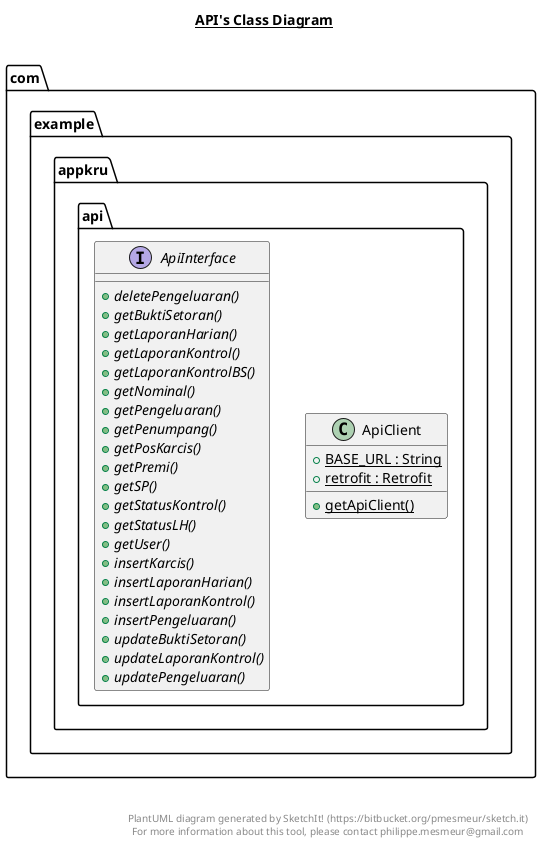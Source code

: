@startuml

title __API's Class Diagram__\n

  namespace com.example.appkru {
    namespace api {
      class com.example.appkru.api.ApiClient {
          {static} + BASE_URL : String
          {static} + retrofit : Retrofit
          {static} + getApiClient()
      }
    }
  }
  

  namespace com.example.appkru {
    namespace api {
      interface com.example.appkru.api.ApiInterface {
          {abstract} + deletePengeluaran()
          {abstract} + getBuktiSetoran()
          {abstract} + getLaporanHarian()
          {abstract} + getLaporanKontrol()
          {abstract} + getLaporanKontrolBS()
          {abstract} + getNominal()
          {abstract} + getPengeluaran()
          {abstract} + getPenumpang()
          {abstract} + getPosKarcis()
          {abstract} + getPremi()
          {abstract} + getSP()
          {abstract} + getStatusKontrol()
          {abstract} + getStatusLH()
          {abstract} + getUser()
          {abstract} + insertKarcis()
          {abstract} + insertLaporanHarian()
          {abstract} + insertLaporanKontrol()
          {abstract} + insertPengeluaran()
          {abstract} + updateBuktiSetoran()
          {abstract} + updateLaporanKontrol()
          {abstract} + updatePengeluaran()
      }
    }
  }
  



right footer


PlantUML diagram generated by SketchIt! (https://bitbucket.org/pmesmeur/sketch.it)
For more information about this tool, please contact philippe.mesmeur@gmail.com
endfooter

@enduml
